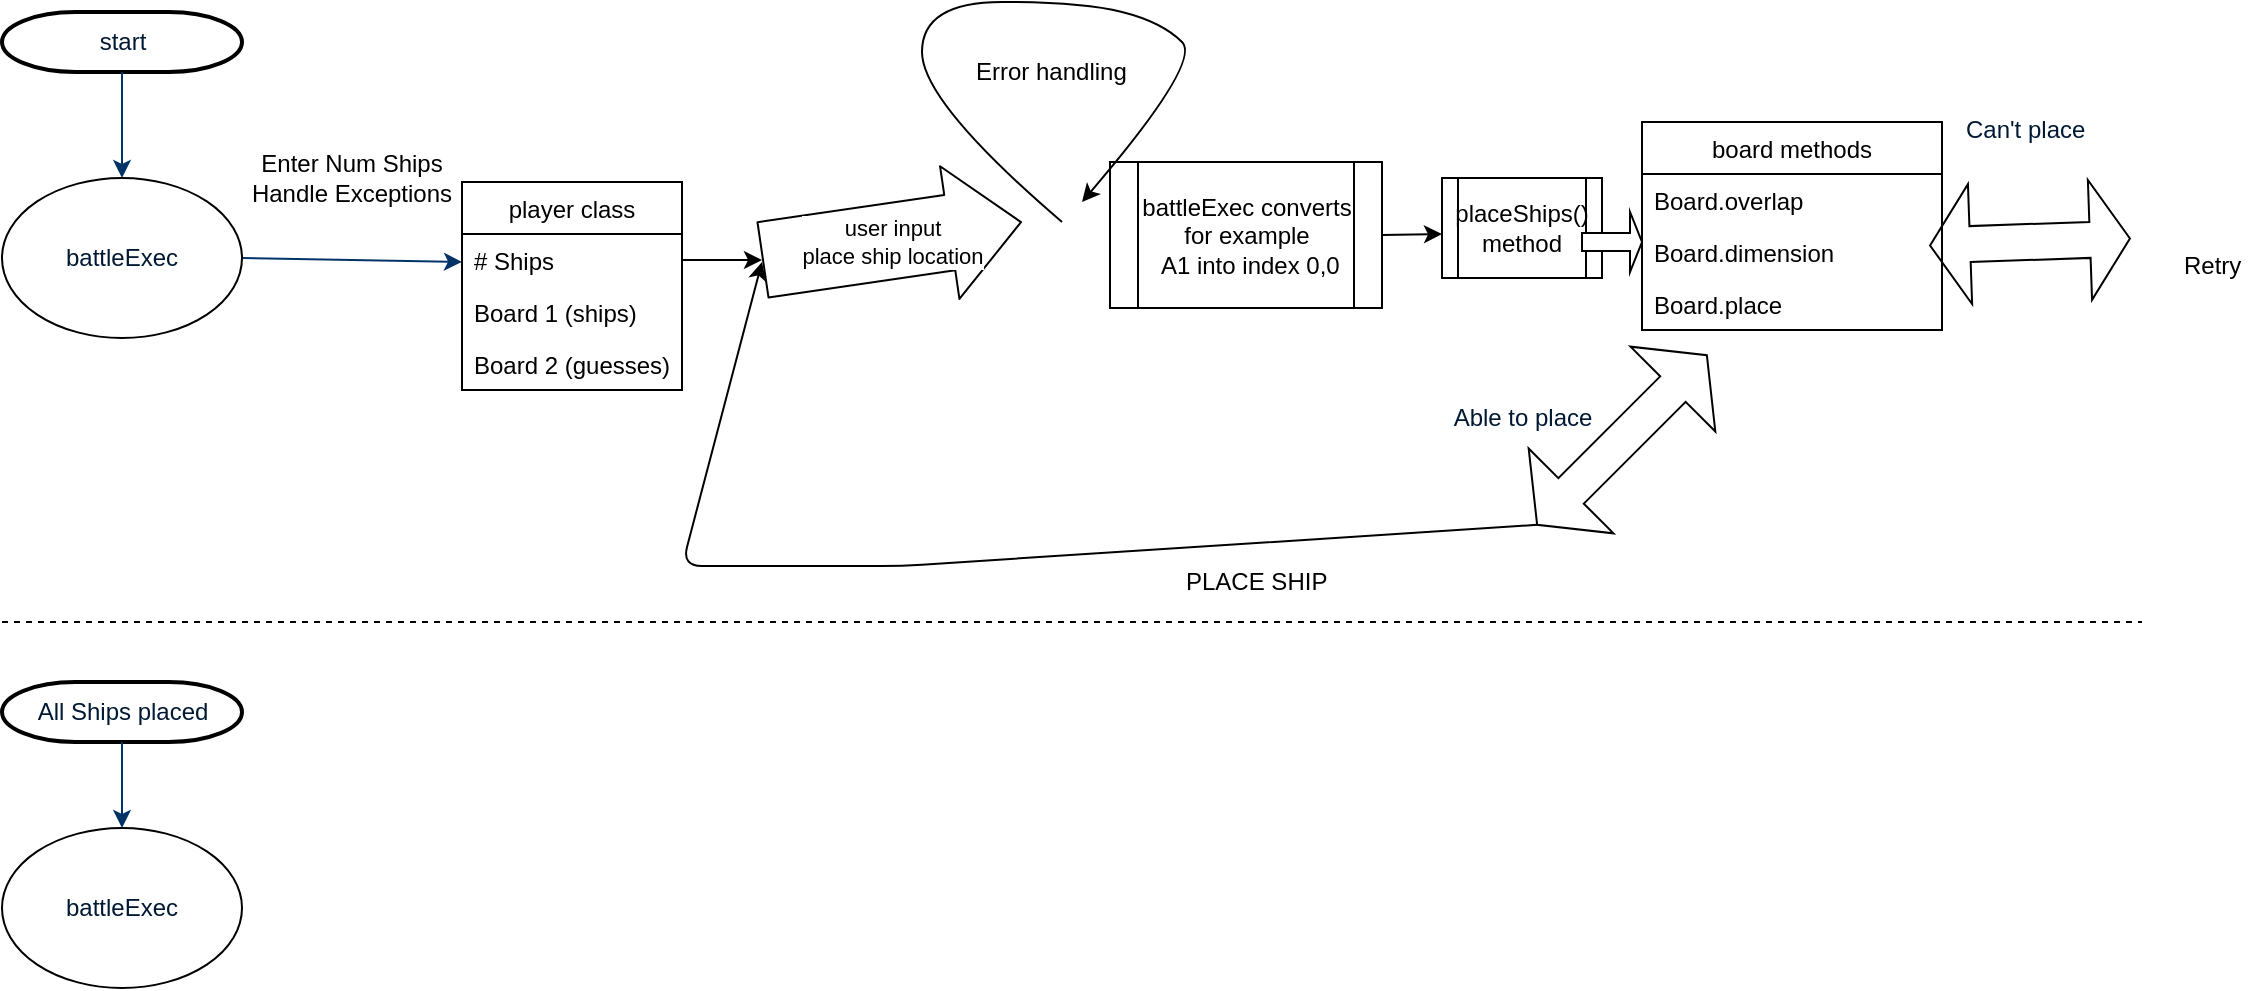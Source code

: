 <mxfile version="11.2.8" type="github" pages="1"><diagram id="6a731a19-8d31-9384-78a2-239565b7b9f0" name="Page-1"><mxGraphModel dx="1408" dy="760" grid="1" gridSize="10" guides="1" tooltips="1" connect="1" arrows="1" fold="1" page="1" pageScale="1" pageWidth="1169" pageHeight="827" background="#ffffff" math="0" shadow="0"><root><mxCell id="0"/><mxCell id="1" parent="0"/><mxCell id="2" value="start" style="shape=mxgraph.flowchart.terminator;fillColor=#FFFFFF;strokeColor=#000000;strokeWidth=2;gradientColor=none;gradientDirection=north;fontColor=#001933;fontStyle=0;html=1;" parent="1" vertex="1"><mxGeometry x="30" y="45" width="120" height="30" as="geometry"/></mxCell><mxCell id="7" style="fontColor=#001933;fontStyle=1;strokeColor=#003366;strokeWidth=1;html=1;" parent="1" source="2" target="vqh8tiSDqQWqH8rNFyjv-57" edge="1"><mxGeometry relative="1" as="geometry"><mxPoint x="320" y="130" as="targetPoint"/></mxGeometry></mxCell><mxCell id="8" style="fontColor=#001933;fontStyle=1;strokeColor=#003366;strokeWidth=1;html=1;exitX=1;exitY=0.5;exitDx=0;exitDy=0;" parent="1" source="vqh8tiSDqQWqH8rNFyjv-57" edge="1"><mxGeometry relative="1" as="geometry"><mxPoint x="169.5" y="167" as="sourcePoint"/><mxPoint x="260" y="170" as="targetPoint"/><Array as="points"/></mxGeometry></mxCell><mxCell id="46" value="Can't place" style="text;fontColor=#001933;fontStyle=0;html=1;strokeColor=none;gradientColor=none;fillColor=none;strokeWidth=2;" parent="1" vertex="1"><mxGeometry x="1010" y="90" width="70" height="26" as="geometry"/></mxCell><mxCell id="49" value="Able to place" style="text;fontColor=#001933;fontStyle=0;html=1;strokeColor=none;gradientColor=none;fillColor=none;strokeWidth=2;align=center;" parent="1" vertex="1"><mxGeometry x="770" y="234" width="40" height="26" as="geometry"/></mxCell><mxCell id="vqh8tiSDqQWqH8rNFyjv-57" value="&lt;span style=&quot;color: rgb(0 , 25 , 51)&quot;&gt;battleExec&lt;/span&gt;" style="ellipse;whiteSpace=wrap;html=1;" vertex="1" parent="1"><mxGeometry x="30" y="128" width="120" height="80" as="geometry"/></mxCell><mxCell id="vqh8tiSDqQWqH8rNFyjv-59" value="Enter Num Ships&lt;br&gt;Handle Exceptions" style="text;html=1;strokeColor=none;fillColor=none;align=center;verticalAlign=middle;whiteSpace=wrap;rounded=0;" vertex="1" parent="1"><mxGeometry x="130" y="93" width="150" height="70" as="geometry"/></mxCell><mxCell id="vqh8tiSDqQWqH8rNFyjv-70" value="user input &lt;br&gt;place ship location" style="shape=flexArrow;endArrow=classic;html=1;endWidth=28;endSize=11.67;width=38;" edge="1" parent="1"><mxGeometry width="50" height="50" relative="1" as="geometry"><mxPoint x="410" y="169" as="sourcePoint"/><mxPoint x="540" y="150" as="targetPoint"/><Array as="points"/></mxGeometry></mxCell><mxCell id="vqh8tiSDqQWqH8rNFyjv-80" value="player class" style="swimlane;fontStyle=0;childLayout=stackLayout;horizontal=1;startSize=26;fillColor=none;horizontalStack=0;resizeParent=1;resizeParentMax=0;resizeLast=0;collapsible=1;marginBottom=0;" vertex="1" parent="1"><mxGeometry x="260" y="130" width="110" height="104" as="geometry"/></mxCell><mxCell id="vqh8tiSDqQWqH8rNFyjv-81" value="# Ships" style="text;strokeColor=none;fillColor=none;align=left;verticalAlign=top;spacingLeft=4;spacingRight=4;overflow=hidden;rotatable=0;points=[[0,0.5],[1,0.5]];portConstraint=eastwest;" vertex="1" parent="vqh8tiSDqQWqH8rNFyjv-80"><mxGeometry y="26" width="110" height="26" as="geometry"/></mxCell><mxCell id="vqh8tiSDqQWqH8rNFyjv-82" value="Board 1 (ships)" style="text;strokeColor=none;fillColor=none;align=left;verticalAlign=top;spacingLeft=4;spacingRight=4;overflow=hidden;rotatable=0;points=[[0,0.5],[1,0.5]];portConstraint=eastwest;" vertex="1" parent="vqh8tiSDqQWqH8rNFyjv-80"><mxGeometry y="52" width="110" height="26" as="geometry"/></mxCell><mxCell id="vqh8tiSDqQWqH8rNFyjv-83" value="Board 2 (guesses)" style="text;strokeColor=none;fillColor=none;align=left;verticalAlign=top;spacingLeft=4;spacingRight=4;overflow=hidden;rotatable=0;points=[[0,0.5],[1,0.5]];portConstraint=eastwest;" vertex="1" parent="vqh8tiSDqQWqH8rNFyjv-80"><mxGeometry y="78" width="110" height="26" as="geometry"/></mxCell><mxCell id="vqh8tiSDqQWqH8rNFyjv-84" value="PLACE SHIP" style="text;html=1;resizable=0;points=[];autosize=1;align=left;verticalAlign=top;spacingTop=-4;" vertex="1" parent="1"><mxGeometry x="620" y="320" width="90" height="20" as="geometry"/></mxCell><mxCell id="vqh8tiSDqQWqH8rNFyjv-85" value="" style="shape=doubleArrow;whiteSpace=wrap;html=1;rotation=-45;" vertex="1" parent="1"><mxGeometry x="780" y="229" width="120" height="60" as="geometry"/></mxCell><mxCell id="vqh8tiSDqQWqH8rNFyjv-87" value="" style="shape=doubleArrow;whiteSpace=wrap;html=1;rotation=178;" vertex="1" parent="1"><mxGeometry x="994" y="130" width="100" height="60" as="geometry"/></mxCell><mxCell id="vqh8tiSDqQWqH8rNFyjv-98" value="Error handling" style="text;html=1;resizable=0;points=[];autosize=1;align=left;verticalAlign=top;spacingTop=-4;" vertex="1" parent="1"><mxGeometry x="515" y="65" width="90" height="20" as="geometry"/></mxCell><mxCell id="vqh8tiSDqQWqH8rNFyjv-99" value="board methods" style="swimlane;fontStyle=0;childLayout=stackLayout;horizontal=1;startSize=26;fillColor=none;horizontalStack=0;resizeParent=1;resizeParentMax=0;resizeLast=0;collapsible=1;marginBottom=0;" vertex="1" parent="1"><mxGeometry x="850" y="100" width="150" height="104" as="geometry"/></mxCell><mxCell id="vqh8tiSDqQWqH8rNFyjv-100" value="Board.overlap&#10;" style="text;strokeColor=none;fillColor=none;align=left;verticalAlign=top;spacingLeft=4;spacingRight=4;overflow=hidden;rotatable=0;points=[[0,0.5],[1,0.5]];portConstraint=eastwest;" vertex="1" parent="vqh8tiSDqQWqH8rNFyjv-99"><mxGeometry y="26" width="150" height="26" as="geometry"/></mxCell><mxCell id="vqh8tiSDqQWqH8rNFyjv-101" value="Board.dimension" style="text;strokeColor=none;fillColor=none;align=left;verticalAlign=top;spacingLeft=4;spacingRight=4;overflow=hidden;rotatable=0;points=[[0,0.5],[1,0.5]];portConstraint=eastwest;" vertex="1" parent="vqh8tiSDqQWqH8rNFyjv-99"><mxGeometry y="52" width="150" height="26" as="geometry"/></mxCell><mxCell id="vqh8tiSDqQWqH8rNFyjv-102" value="Board.place" style="text;strokeColor=none;fillColor=none;align=left;verticalAlign=top;spacingLeft=4;spacingRight=4;overflow=hidden;rotatable=0;points=[[0,0.5],[1,0.5]];portConstraint=eastwest;" vertex="1" parent="vqh8tiSDqQWqH8rNFyjv-99"><mxGeometry y="78" width="150" height="26" as="geometry"/></mxCell><mxCell id="vqh8tiSDqQWqH8rNFyjv-103" value="&lt;span style=&quot;text-align: left ; white-space: normal&quot;&gt;battleExec converts for example&lt;/span&gt;&lt;br style=&quot;text-align: left ; white-space: normal&quot;&gt;&lt;span style=&quot;text-align: left ; white-space: normal&quot;&gt;&amp;nbsp;A1 into index 0,0&lt;/span&gt;" style="shape=process;whiteSpace=wrap;html=1;backgroundOutline=1;" vertex="1" parent="1"><mxGeometry x="584" y="120" width="136" height="73" as="geometry"/></mxCell><mxCell id="vqh8tiSDqQWqH8rNFyjv-105" value="Retry" style="text;html=1;resizable=0;points=[];autosize=1;align=left;verticalAlign=top;spacingTop=-4;" vertex="1" parent="1"><mxGeometry x="1119" y="162" width="40" height="20" as="geometry"/></mxCell><mxCell id="vqh8tiSDqQWqH8rNFyjv-106" value="" style="curved=1;endArrow=classic;html=1;" edge="1" parent="1"><mxGeometry width="50" height="50" relative="1" as="geometry"><mxPoint x="560" y="150" as="sourcePoint"/><mxPoint x="570" y="140" as="targetPoint"/><Array as="points"><mxPoint x="490" y="90"/><mxPoint x="490" y="40"/><mxPoint x="570" y="40"/><mxPoint x="610" y="50"/><mxPoint x="630" y="70"/></Array></mxGeometry></mxCell><mxCell id="vqh8tiSDqQWqH8rNFyjv-108" value="" style="endArrow=classic;html=1;exitX=1;exitY=0.5;exitDx=0;exitDy=0;" edge="1" parent="1" source="vqh8tiSDqQWqH8rNFyjv-103"><mxGeometry width="50" height="50" relative="1" as="geometry"><mxPoint x="30" y="420" as="sourcePoint"/><mxPoint x="750" y="156" as="targetPoint"/></mxGeometry></mxCell><mxCell id="vqh8tiSDqQWqH8rNFyjv-109" value="placeShips()&lt;br&gt;method" style="shape=process;whiteSpace=wrap;html=1;backgroundOutline=1;" vertex="1" parent="1"><mxGeometry x="750" y="128" width="80" height="50" as="geometry"/></mxCell><mxCell id="vqh8tiSDqQWqH8rNFyjv-113" value="" style="endArrow=classic;html=1;exitX=0;exitY=0.5;exitDx=0;exitDy=0;exitPerimeter=0;" edge="1" parent="1" source="vqh8tiSDqQWqH8rNFyjv-85"><mxGeometry width="50" height="50" relative="1" as="geometry"><mxPoint x="30" y="420" as="sourcePoint"/><mxPoint x="410" y="170" as="targetPoint"/><Array as="points"><mxPoint x="480" y="322"/><mxPoint x="370" y="322"/></Array></mxGeometry></mxCell><mxCell id="vqh8tiSDqQWqH8rNFyjv-114" value="" style="endArrow=classic;html=1;exitX=1;exitY=0.5;exitDx=0;exitDy=0;" edge="1" parent="1" source="vqh8tiSDqQWqH8rNFyjv-81"><mxGeometry width="50" height="50" relative="1" as="geometry"><mxPoint x="30" y="420" as="sourcePoint"/><mxPoint x="410" y="169" as="targetPoint"/></mxGeometry></mxCell><mxCell id="vqh8tiSDqQWqH8rNFyjv-115" value="" style="shape=singleArrow;whiteSpace=wrap;html=1;" vertex="1" parent="1"><mxGeometry x="820" y="145" width="30" height="30" as="geometry"/></mxCell><mxCell id="vqh8tiSDqQWqH8rNFyjv-121" value="" style="endArrow=none;dashed=1;html=1;" edge="1" parent="1"><mxGeometry width="50" height="50" relative="1" as="geometry"><mxPoint x="30" y="350" as="sourcePoint"/><mxPoint x="1100" y="350" as="targetPoint"/></mxGeometry></mxCell><mxCell id="vqh8tiSDqQWqH8rNFyjv-122" value="All Ships placed" style="shape=mxgraph.flowchart.terminator;fillColor=#FFFFFF;strokeColor=#000000;strokeWidth=2;gradientColor=none;gradientDirection=north;fontColor=#001933;fontStyle=0;html=1;" vertex="1" parent="1"><mxGeometry x="30" y="380" width="120" height="30" as="geometry"/></mxCell><mxCell id="vqh8tiSDqQWqH8rNFyjv-123" value="&lt;span style=&quot;color: rgb(0 , 25 , 51)&quot;&gt;battleExec&lt;/span&gt;" style="ellipse;whiteSpace=wrap;html=1;" vertex="1" parent="1"><mxGeometry x="30" y="453" width="120" height="80" as="geometry"/></mxCell><mxCell id="vqh8tiSDqQWqH8rNFyjv-124" style="fontColor=#001933;fontStyle=1;strokeColor=#003366;strokeWidth=1;html=1;exitX=0.5;exitY=1;exitDx=0;exitDy=0;exitPerimeter=0;entryX=0.5;entryY=0;entryDx=0;entryDy=0;" edge="1" parent="1" source="vqh8tiSDqQWqH8rNFyjv-122" target="vqh8tiSDqQWqH8rNFyjv-123"><mxGeometry relative="1" as="geometry"><mxPoint x="100" y="85" as="sourcePoint"/><mxPoint x="100" y="138" as="targetPoint"/></mxGeometry></mxCell></root></mxGraphModel></diagram></mxfile>